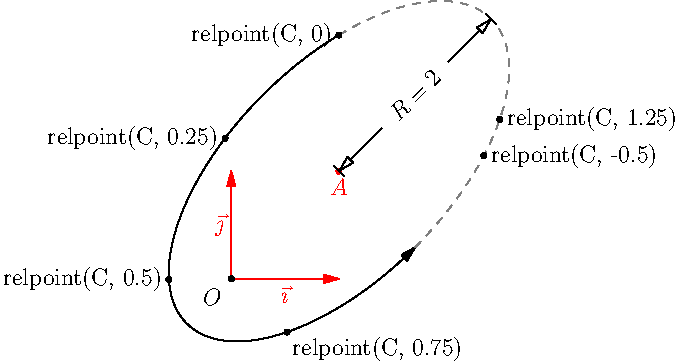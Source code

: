 import geometry;
size(12cm,0);

// currentcoordsys=cartesiansystem((1,2), i=(1,0.5), j=(-0.5,.75));
show(currentcoordsys, xpen=invisible);

point A=(1,1);
dot("$A$", A, S, red);

arc C=arc(ellipse(A,2,1,45), 45, 270, fromCenter);
// arc C=arc(ellipse(A,2,1), 45, -45);

draw(C, Arrow);
draw(complementary(C), grey+dashed);
distance("$R=2$",A,point(C.el,0),0);

/*<asyxml><view file="modules/geometry.asy" type="point" signature="relpoint(arc,real)"/></asyxml>*/
dot("relpoint(C, 0)", relpoint(C,0),W);

/*<asyxml><view file="modules/geometry.asy" type="point" signature="point(arc,abscissa)"/></asyxml>*/
dot("relpoint(C, 0.25)", point(C,Relative(0.25)),W);// point(C,Relative(0.25)) is similar to relpoint(C,0.25)
dot("relpoint(C, -0.5)", relpoint(C,-0.5),E);
dot("relpoint(C, 0.5)",  relpoint(C,0.5),W);
dot("relpoint(C, 0.75)", relpoint(C,0.75),SE);
dot("relpoint(C, 1.25)", relpoint(C,1.25),E);
